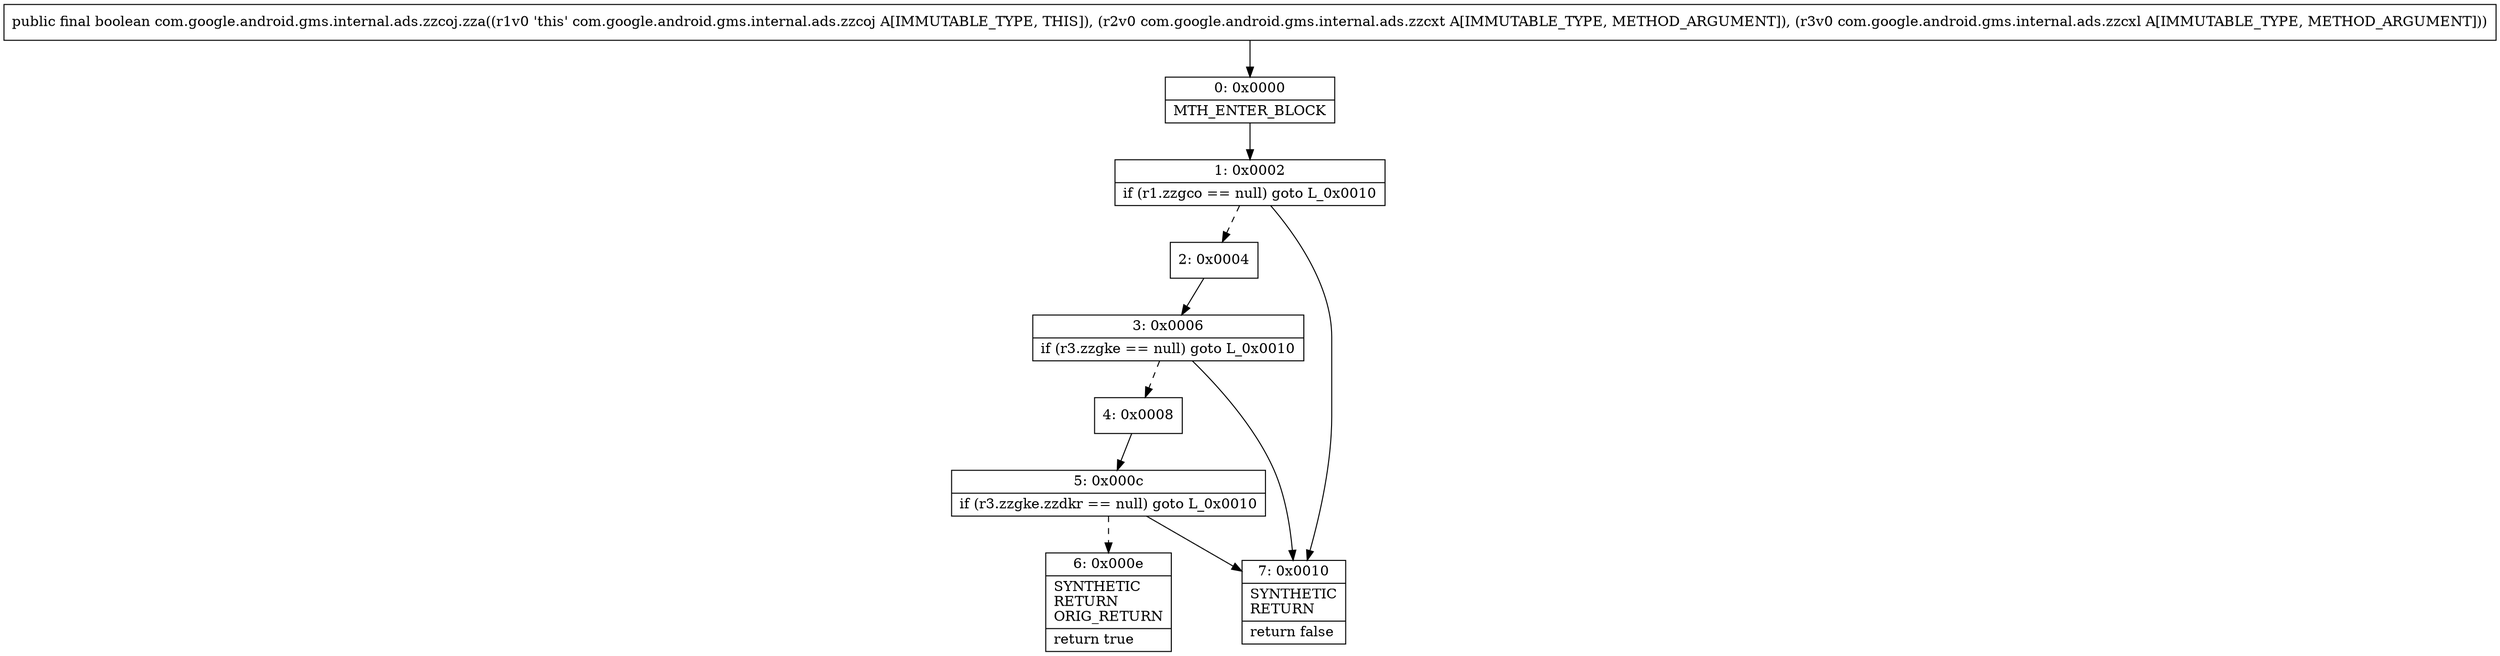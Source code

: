 digraph "CFG forcom.google.android.gms.internal.ads.zzcoj.zza(Lcom\/google\/android\/gms\/internal\/ads\/zzcxt;Lcom\/google\/android\/gms\/internal\/ads\/zzcxl;)Z" {
Node_0 [shape=record,label="{0\:\ 0x0000|MTH_ENTER_BLOCK\l}"];
Node_1 [shape=record,label="{1\:\ 0x0002|if (r1.zzgco == null) goto L_0x0010\l}"];
Node_2 [shape=record,label="{2\:\ 0x0004}"];
Node_3 [shape=record,label="{3\:\ 0x0006|if (r3.zzgke == null) goto L_0x0010\l}"];
Node_4 [shape=record,label="{4\:\ 0x0008}"];
Node_5 [shape=record,label="{5\:\ 0x000c|if (r3.zzgke.zzdkr == null) goto L_0x0010\l}"];
Node_6 [shape=record,label="{6\:\ 0x000e|SYNTHETIC\lRETURN\lORIG_RETURN\l|return true\l}"];
Node_7 [shape=record,label="{7\:\ 0x0010|SYNTHETIC\lRETURN\l|return false\l}"];
MethodNode[shape=record,label="{public final boolean com.google.android.gms.internal.ads.zzcoj.zza((r1v0 'this' com.google.android.gms.internal.ads.zzcoj A[IMMUTABLE_TYPE, THIS]), (r2v0 com.google.android.gms.internal.ads.zzcxt A[IMMUTABLE_TYPE, METHOD_ARGUMENT]), (r3v0 com.google.android.gms.internal.ads.zzcxl A[IMMUTABLE_TYPE, METHOD_ARGUMENT])) }"];
MethodNode -> Node_0;
Node_0 -> Node_1;
Node_1 -> Node_2[style=dashed];
Node_1 -> Node_7;
Node_2 -> Node_3;
Node_3 -> Node_4[style=dashed];
Node_3 -> Node_7;
Node_4 -> Node_5;
Node_5 -> Node_6[style=dashed];
Node_5 -> Node_7;
}

